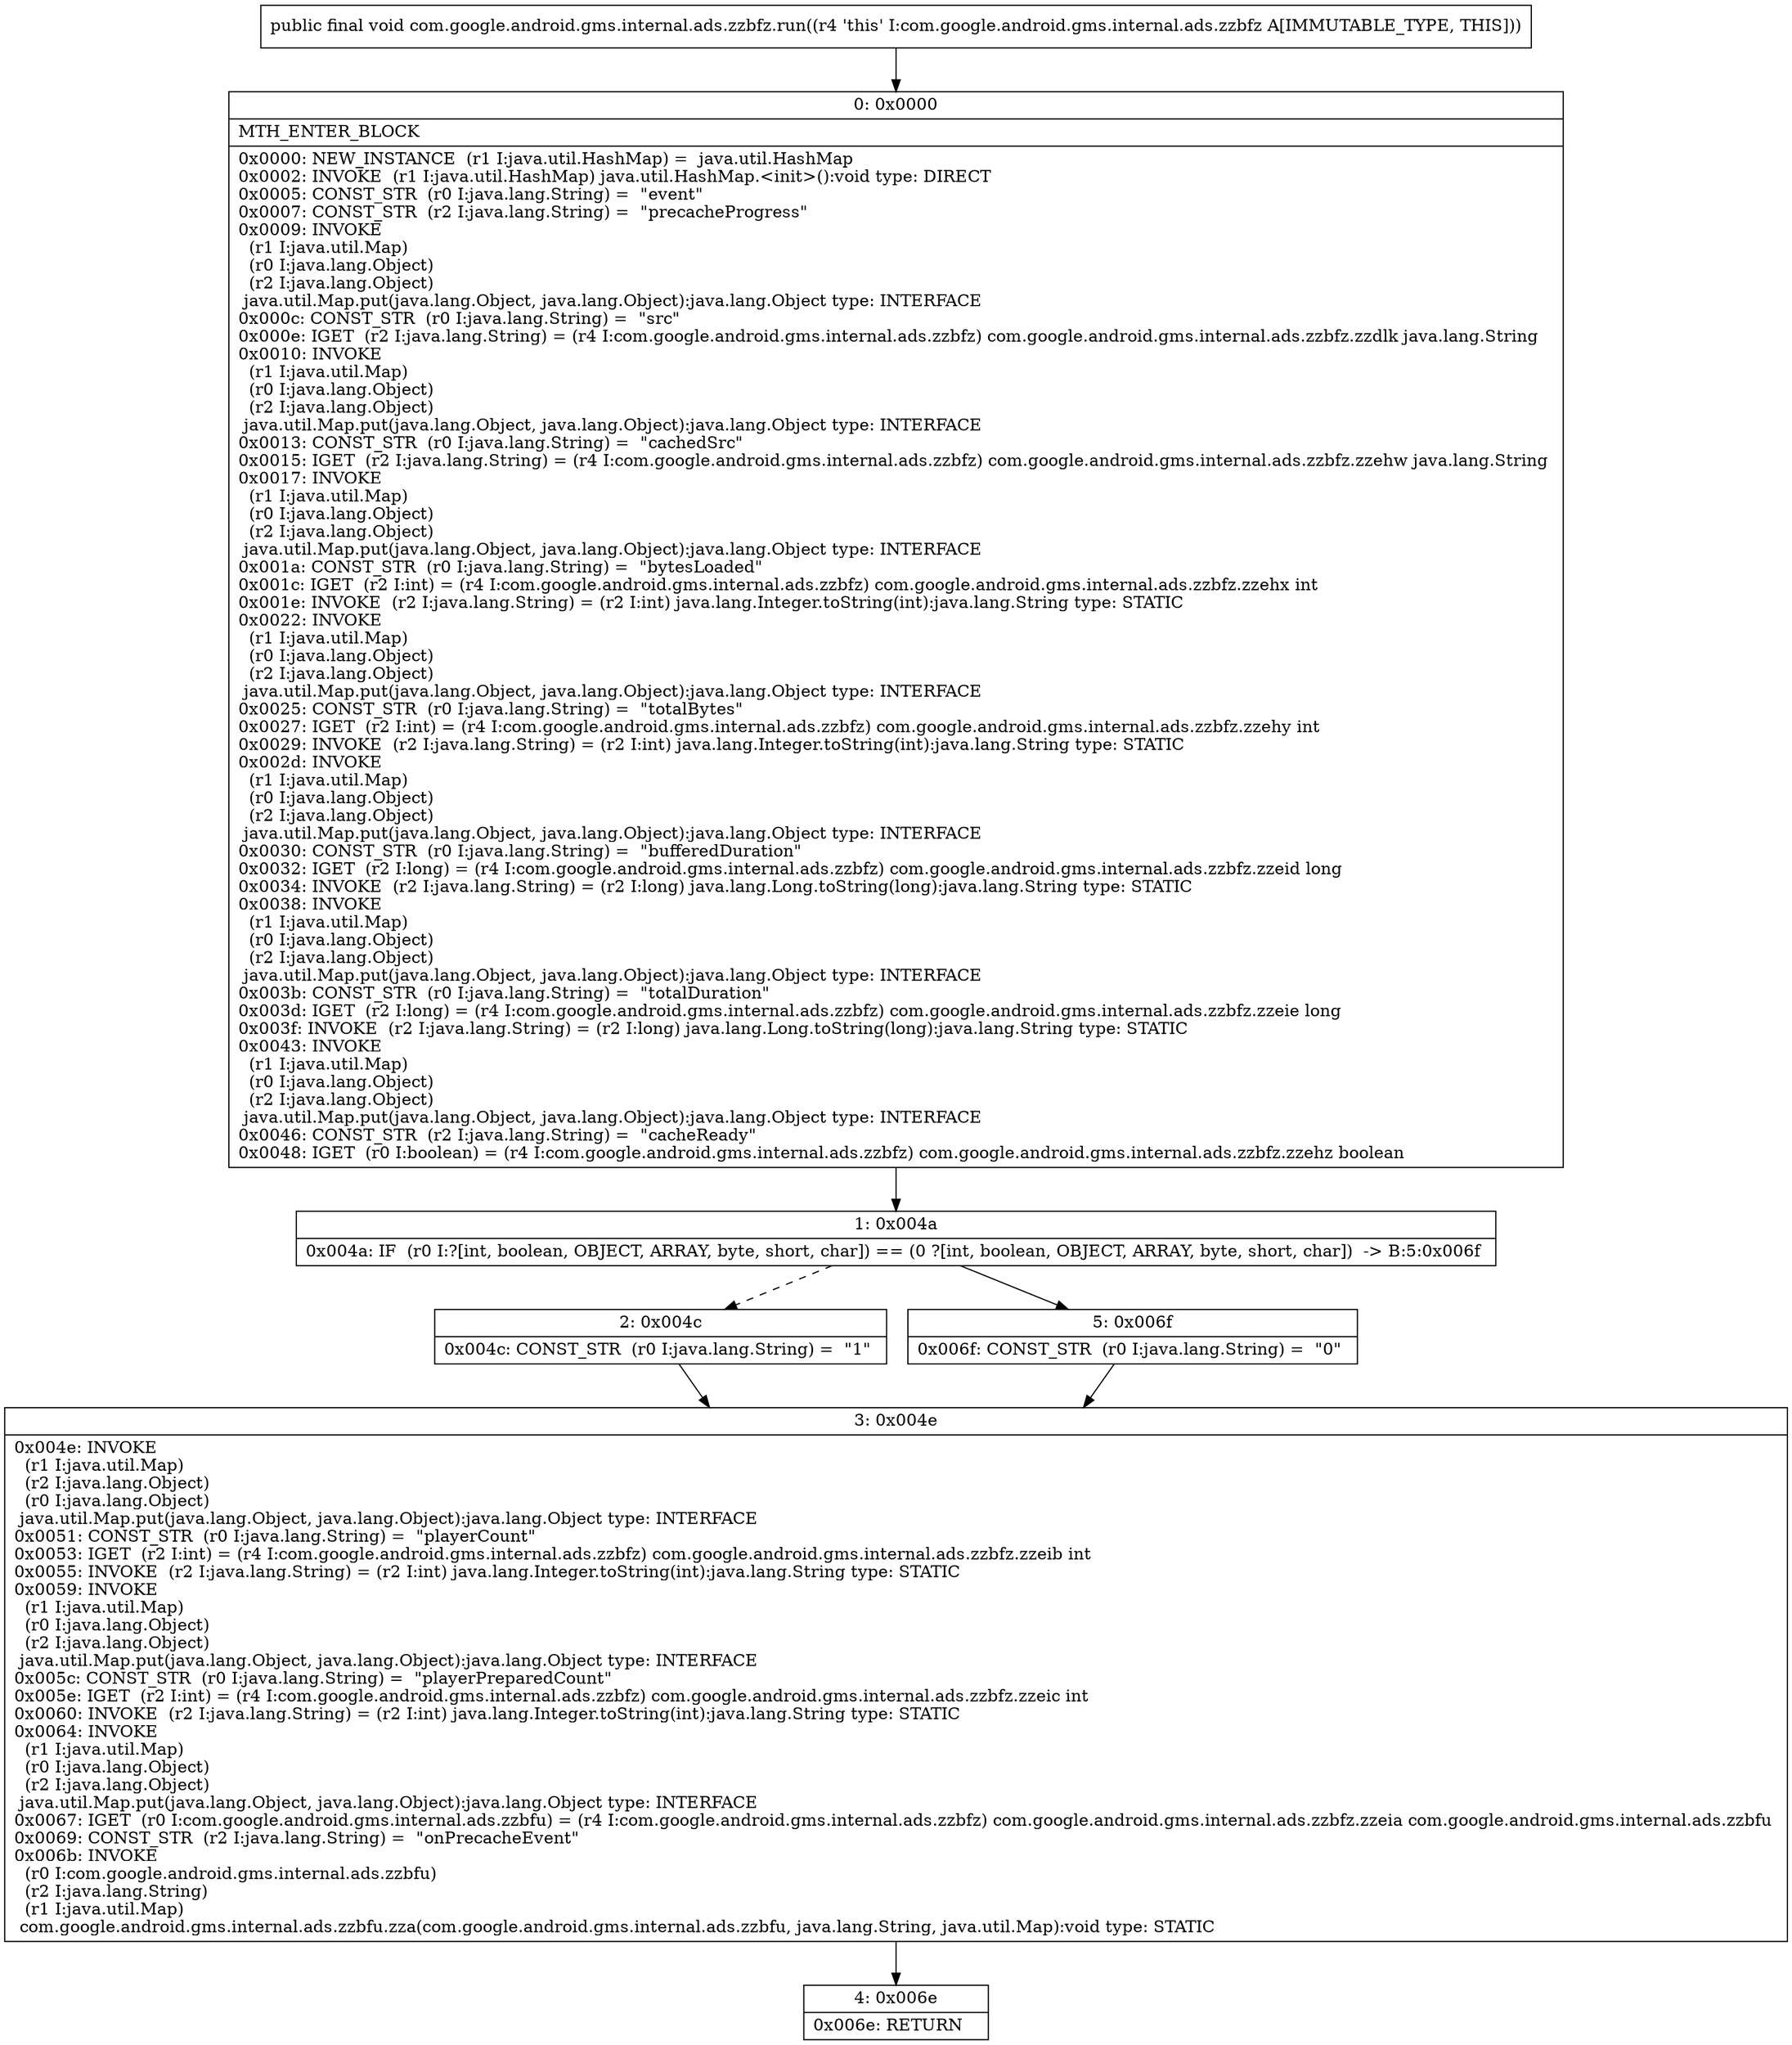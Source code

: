 digraph "CFG forcom.google.android.gms.internal.ads.zzbfz.run()V" {
Node_0 [shape=record,label="{0\:\ 0x0000|MTH_ENTER_BLOCK\l|0x0000: NEW_INSTANCE  (r1 I:java.util.HashMap) =  java.util.HashMap \l0x0002: INVOKE  (r1 I:java.util.HashMap) java.util.HashMap.\<init\>():void type: DIRECT \l0x0005: CONST_STR  (r0 I:java.lang.String) =  \"event\" \l0x0007: CONST_STR  (r2 I:java.lang.String) =  \"precacheProgress\" \l0x0009: INVOKE  \l  (r1 I:java.util.Map)\l  (r0 I:java.lang.Object)\l  (r2 I:java.lang.Object)\l java.util.Map.put(java.lang.Object, java.lang.Object):java.lang.Object type: INTERFACE \l0x000c: CONST_STR  (r0 I:java.lang.String) =  \"src\" \l0x000e: IGET  (r2 I:java.lang.String) = (r4 I:com.google.android.gms.internal.ads.zzbfz) com.google.android.gms.internal.ads.zzbfz.zzdlk java.lang.String \l0x0010: INVOKE  \l  (r1 I:java.util.Map)\l  (r0 I:java.lang.Object)\l  (r2 I:java.lang.Object)\l java.util.Map.put(java.lang.Object, java.lang.Object):java.lang.Object type: INTERFACE \l0x0013: CONST_STR  (r0 I:java.lang.String) =  \"cachedSrc\" \l0x0015: IGET  (r2 I:java.lang.String) = (r4 I:com.google.android.gms.internal.ads.zzbfz) com.google.android.gms.internal.ads.zzbfz.zzehw java.lang.String \l0x0017: INVOKE  \l  (r1 I:java.util.Map)\l  (r0 I:java.lang.Object)\l  (r2 I:java.lang.Object)\l java.util.Map.put(java.lang.Object, java.lang.Object):java.lang.Object type: INTERFACE \l0x001a: CONST_STR  (r0 I:java.lang.String) =  \"bytesLoaded\" \l0x001c: IGET  (r2 I:int) = (r4 I:com.google.android.gms.internal.ads.zzbfz) com.google.android.gms.internal.ads.zzbfz.zzehx int \l0x001e: INVOKE  (r2 I:java.lang.String) = (r2 I:int) java.lang.Integer.toString(int):java.lang.String type: STATIC \l0x0022: INVOKE  \l  (r1 I:java.util.Map)\l  (r0 I:java.lang.Object)\l  (r2 I:java.lang.Object)\l java.util.Map.put(java.lang.Object, java.lang.Object):java.lang.Object type: INTERFACE \l0x0025: CONST_STR  (r0 I:java.lang.String) =  \"totalBytes\" \l0x0027: IGET  (r2 I:int) = (r4 I:com.google.android.gms.internal.ads.zzbfz) com.google.android.gms.internal.ads.zzbfz.zzehy int \l0x0029: INVOKE  (r2 I:java.lang.String) = (r2 I:int) java.lang.Integer.toString(int):java.lang.String type: STATIC \l0x002d: INVOKE  \l  (r1 I:java.util.Map)\l  (r0 I:java.lang.Object)\l  (r2 I:java.lang.Object)\l java.util.Map.put(java.lang.Object, java.lang.Object):java.lang.Object type: INTERFACE \l0x0030: CONST_STR  (r0 I:java.lang.String) =  \"bufferedDuration\" \l0x0032: IGET  (r2 I:long) = (r4 I:com.google.android.gms.internal.ads.zzbfz) com.google.android.gms.internal.ads.zzbfz.zzeid long \l0x0034: INVOKE  (r2 I:java.lang.String) = (r2 I:long) java.lang.Long.toString(long):java.lang.String type: STATIC \l0x0038: INVOKE  \l  (r1 I:java.util.Map)\l  (r0 I:java.lang.Object)\l  (r2 I:java.lang.Object)\l java.util.Map.put(java.lang.Object, java.lang.Object):java.lang.Object type: INTERFACE \l0x003b: CONST_STR  (r0 I:java.lang.String) =  \"totalDuration\" \l0x003d: IGET  (r2 I:long) = (r4 I:com.google.android.gms.internal.ads.zzbfz) com.google.android.gms.internal.ads.zzbfz.zzeie long \l0x003f: INVOKE  (r2 I:java.lang.String) = (r2 I:long) java.lang.Long.toString(long):java.lang.String type: STATIC \l0x0043: INVOKE  \l  (r1 I:java.util.Map)\l  (r0 I:java.lang.Object)\l  (r2 I:java.lang.Object)\l java.util.Map.put(java.lang.Object, java.lang.Object):java.lang.Object type: INTERFACE \l0x0046: CONST_STR  (r2 I:java.lang.String) =  \"cacheReady\" \l0x0048: IGET  (r0 I:boolean) = (r4 I:com.google.android.gms.internal.ads.zzbfz) com.google.android.gms.internal.ads.zzbfz.zzehz boolean \l}"];
Node_1 [shape=record,label="{1\:\ 0x004a|0x004a: IF  (r0 I:?[int, boolean, OBJECT, ARRAY, byte, short, char]) == (0 ?[int, boolean, OBJECT, ARRAY, byte, short, char])  \-\> B:5:0x006f \l}"];
Node_2 [shape=record,label="{2\:\ 0x004c|0x004c: CONST_STR  (r0 I:java.lang.String) =  \"1\" \l}"];
Node_3 [shape=record,label="{3\:\ 0x004e|0x004e: INVOKE  \l  (r1 I:java.util.Map)\l  (r2 I:java.lang.Object)\l  (r0 I:java.lang.Object)\l java.util.Map.put(java.lang.Object, java.lang.Object):java.lang.Object type: INTERFACE \l0x0051: CONST_STR  (r0 I:java.lang.String) =  \"playerCount\" \l0x0053: IGET  (r2 I:int) = (r4 I:com.google.android.gms.internal.ads.zzbfz) com.google.android.gms.internal.ads.zzbfz.zzeib int \l0x0055: INVOKE  (r2 I:java.lang.String) = (r2 I:int) java.lang.Integer.toString(int):java.lang.String type: STATIC \l0x0059: INVOKE  \l  (r1 I:java.util.Map)\l  (r0 I:java.lang.Object)\l  (r2 I:java.lang.Object)\l java.util.Map.put(java.lang.Object, java.lang.Object):java.lang.Object type: INTERFACE \l0x005c: CONST_STR  (r0 I:java.lang.String) =  \"playerPreparedCount\" \l0x005e: IGET  (r2 I:int) = (r4 I:com.google.android.gms.internal.ads.zzbfz) com.google.android.gms.internal.ads.zzbfz.zzeic int \l0x0060: INVOKE  (r2 I:java.lang.String) = (r2 I:int) java.lang.Integer.toString(int):java.lang.String type: STATIC \l0x0064: INVOKE  \l  (r1 I:java.util.Map)\l  (r0 I:java.lang.Object)\l  (r2 I:java.lang.Object)\l java.util.Map.put(java.lang.Object, java.lang.Object):java.lang.Object type: INTERFACE \l0x0067: IGET  (r0 I:com.google.android.gms.internal.ads.zzbfu) = (r4 I:com.google.android.gms.internal.ads.zzbfz) com.google.android.gms.internal.ads.zzbfz.zzeia com.google.android.gms.internal.ads.zzbfu \l0x0069: CONST_STR  (r2 I:java.lang.String) =  \"onPrecacheEvent\" \l0x006b: INVOKE  \l  (r0 I:com.google.android.gms.internal.ads.zzbfu)\l  (r2 I:java.lang.String)\l  (r1 I:java.util.Map)\l com.google.android.gms.internal.ads.zzbfu.zza(com.google.android.gms.internal.ads.zzbfu, java.lang.String, java.util.Map):void type: STATIC \l}"];
Node_4 [shape=record,label="{4\:\ 0x006e|0x006e: RETURN   \l}"];
Node_5 [shape=record,label="{5\:\ 0x006f|0x006f: CONST_STR  (r0 I:java.lang.String) =  \"0\" \l}"];
MethodNode[shape=record,label="{public final void com.google.android.gms.internal.ads.zzbfz.run((r4 'this' I:com.google.android.gms.internal.ads.zzbfz A[IMMUTABLE_TYPE, THIS])) }"];
MethodNode -> Node_0;
Node_0 -> Node_1;
Node_1 -> Node_2[style=dashed];
Node_1 -> Node_5;
Node_2 -> Node_3;
Node_3 -> Node_4;
Node_5 -> Node_3;
}

